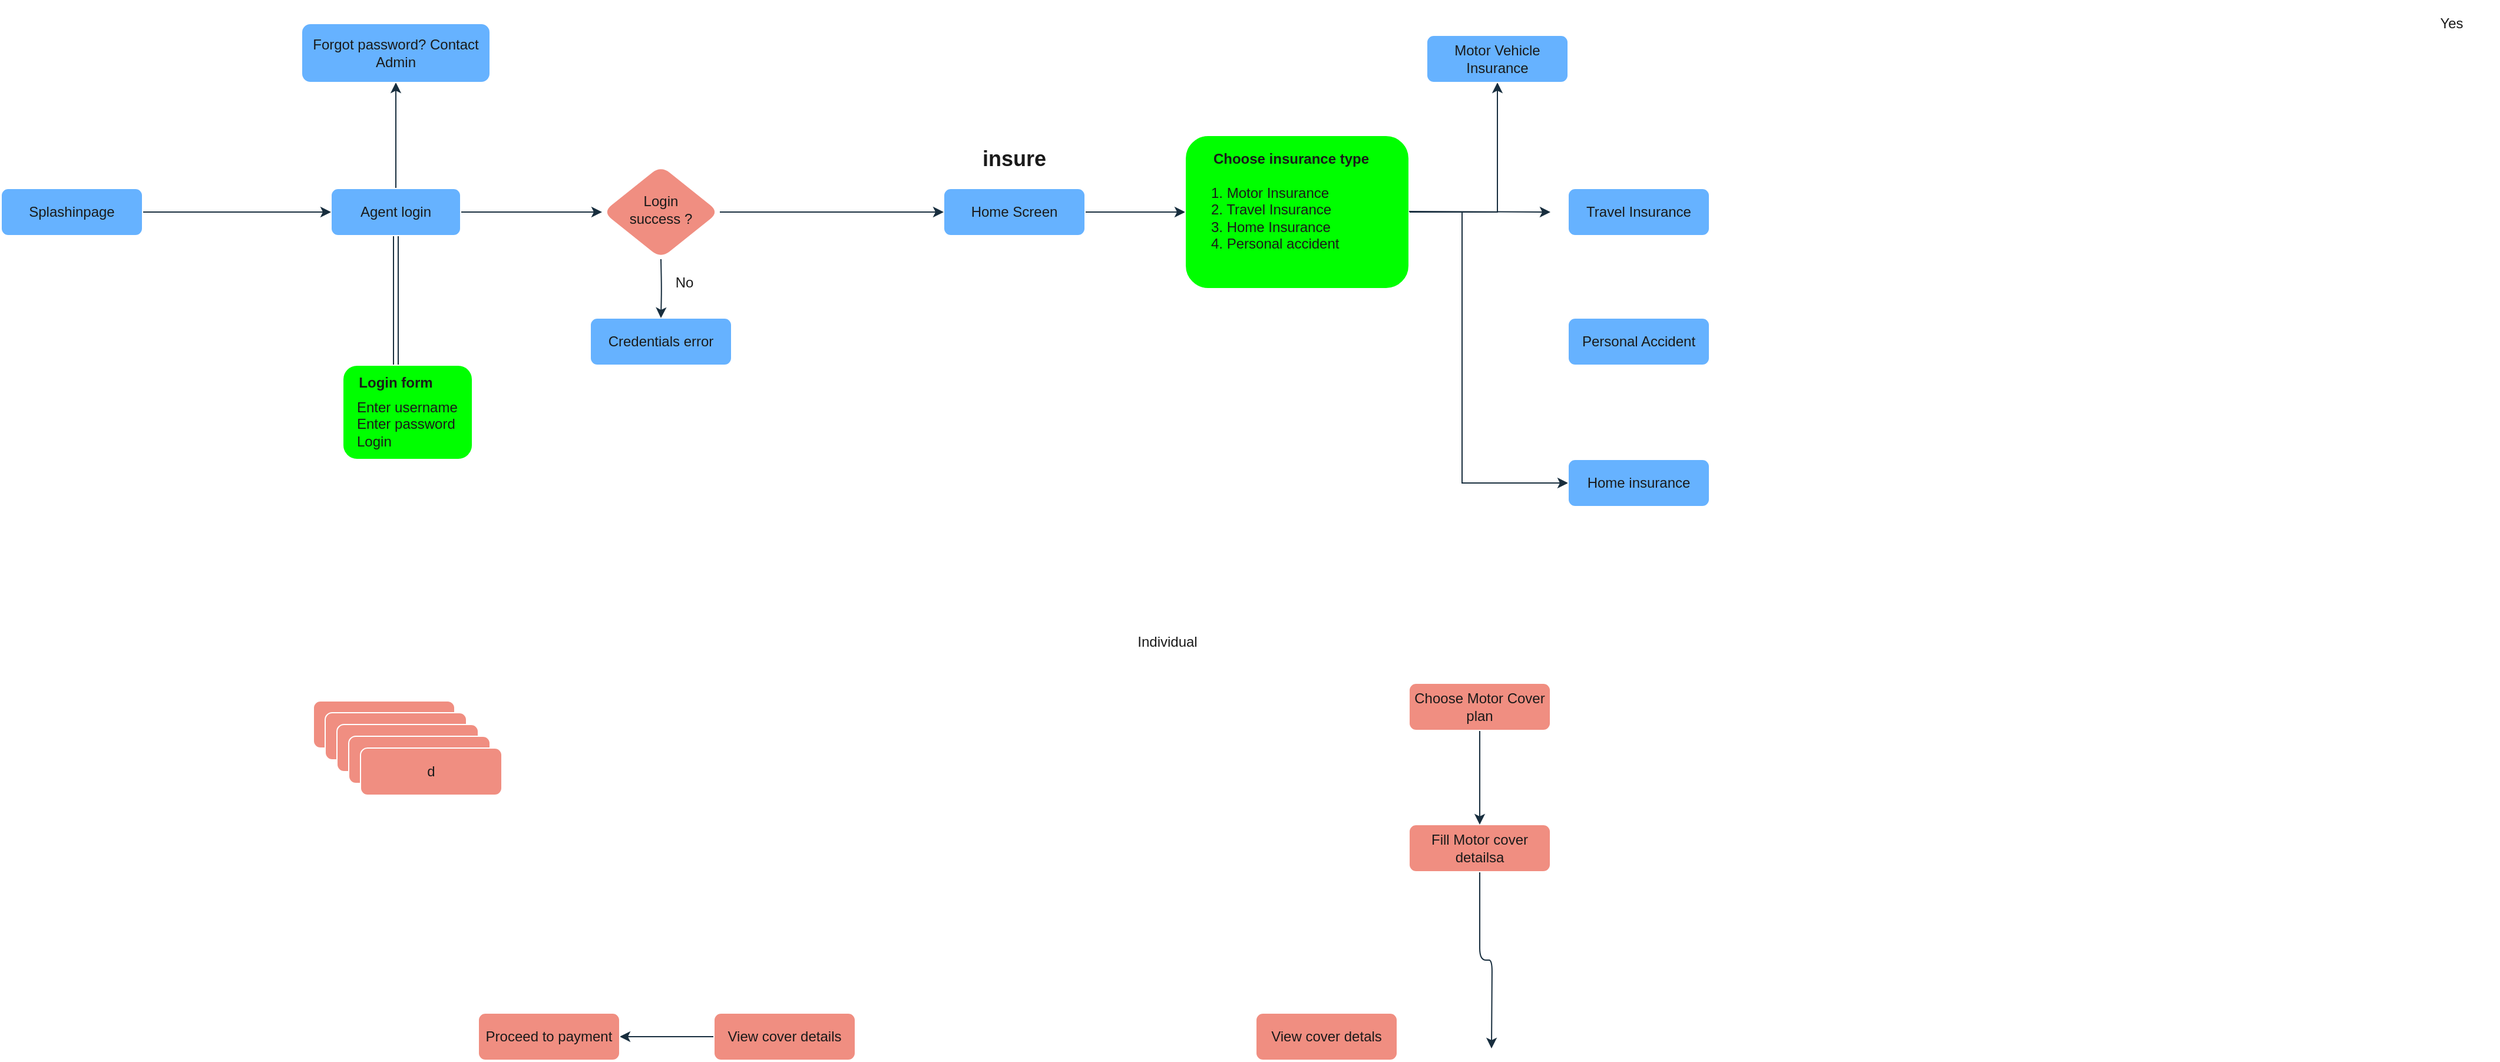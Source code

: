 <mxfile version="21.7.1" type="github">
  <diagram id="C5RBs43oDa-KdzZeNtuy" name="Page-1">
    <mxGraphModel dx="3088" dy="913" grid="1" gridSize="10" guides="1" tooltips="1" connect="1" arrows="1" fold="1" page="1" pageScale="1" pageWidth="827" pageHeight="1169" background="#FFFFFF" math="0" shadow="0">
      <root>
        <mxCell id="WIyWlLk6GJQsqaUBKTNV-0" />
        <mxCell id="WIyWlLk6GJQsqaUBKTNV-1" parent="WIyWlLk6GJQsqaUBKTNV-0" />
        <mxCell id="pf6vQ9Jf3TC-Aerc5y8N-1" value="" style="edgeStyle=orthogonalEdgeStyle;rounded=1;orthogonalLoop=1;jettySize=auto;html=1;entryX=0;entryY=0.5;entryDx=0;entryDy=0;labelBackgroundColor=none;strokeColor=#182E3E;fontColor=default;" edge="1" parent="WIyWlLk6GJQsqaUBKTNV-1" source="WIyWlLk6GJQsqaUBKTNV-3" target="SSCyuXy0SERKJgrXDmF3-12">
          <mxGeometry relative="1" as="geometry">
            <mxPoint x="-1120" y="230" as="targetPoint" />
          </mxGeometry>
        </mxCell>
        <mxCell id="pf6vQ9Jf3TC-Aerc5y8N-24" value="" style="edgeStyle=orthogonalEdgeStyle;rounded=1;orthogonalLoop=1;jettySize=auto;html=1;shape=link;labelBackgroundColor=none;strokeColor=#182E3E;fontColor=default;" edge="1" parent="WIyWlLk6GJQsqaUBKTNV-1" source="WIyWlLk6GJQsqaUBKTNV-3" target="pf6vQ9Jf3TC-Aerc5y8N-20">
          <mxGeometry relative="1" as="geometry" />
        </mxCell>
        <mxCell id="pf6vQ9Jf3TC-Aerc5y8N-27" value="" style="edgeStyle=orthogonalEdgeStyle;rounded=1;orthogonalLoop=1;jettySize=auto;html=1;labelBackgroundColor=none;strokeColor=#182E3E;fontColor=default;" edge="1" parent="WIyWlLk6GJQsqaUBKTNV-1" source="WIyWlLk6GJQsqaUBKTNV-3" target="pf6vQ9Jf3TC-Aerc5y8N-26">
          <mxGeometry relative="1" as="geometry" />
        </mxCell>
        <mxCell id="WIyWlLk6GJQsqaUBKTNV-3" value="Agent login" style="rounded=1;whiteSpace=wrap;html=1;fontSize=12;glass=0;strokeWidth=1;shadow=0;labelBackgroundColor=none;fillColor=#66B2FF;strokeColor=#FFFFFF;fontColor=#1A1A1A;" parent="WIyWlLk6GJQsqaUBKTNV-1" vertex="1">
          <mxGeometry x="-1250" y="210" width="110" height="40" as="geometry" />
        </mxCell>
        <mxCell id="WIyWlLk6GJQsqaUBKTNV-7" value="Credentials error" style="rounded=1;whiteSpace=wrap;html=1;fontSize=12;glass=0;strokeWidth=1;shadow=0;labelBackgroundColor=none;fillColor=#66B2FF;strokeColor=#FFFFFF;fontColor=#1A1A1A;" parent="WIyWlLk6GJQsqaUBKTNV-1" vertex="1">
          <mxGeometry x="-1030" y="320" width="120" height="40" as="geometry" />
        </mxCell>
        <mxCell id="SSCyuXy0SERKJgrXDmF3-26" value="" style="edgeStyle=orthogonalEdgeStyle;rounded=1;orthogonalLoop=1;jettySize=auto;html=1;labelBackgroundColor=none;strokeColor=#182E3E;fontColor=default;" parent="WIyWlLk6GJQsqaUBKTNV-1" source="SSCyuXy0SERKJgrXDmF3-9" target="SSCyuXy0SERKJgrXDmF3-25" edge="1">
          <mxGeometry relative="1" as="geometry" />
        </mxCell>
        <mxCell id="SSCyuXy0SERKJgrXDmF3-9" value="Home Screen" style="rounded=1;whiteSpace=wrap;html=1;fontSize=12;glass=0;strokeWidth=1;shadow=0;labelBackgroundColor=none;fillColor=#66B2FF;strokeColor=#FFFFFF;fontColor=#1A1A1A;" parent="WIyWlLk6GJQsqaUBKTNV-1" vertex="1">
          <mxGeometry x="-730" y="210" width="120" height="40" as="geometry" />
        </mxCell>
        <mxCell id="SSCyuXy0SERKJgrXDmF3-32" value="" style="edgeStyle=orthogonalEdgeStyle;rounded=1;orthogonalLoop=1;jettySize=auto;html=1;labelBackgroundColor=none;strokeColor=#182E3E;fontColor=default;" parent="WIyWlLk6GJQsqaUBKTNV-1" target="WIyWlLk6GJQsqaUBKTNV-7" edge="1">
          <mxGeometry relative="1" as="geometry">
            <mxPoint x="-970" y="270.0" as="sourcePoint" />
          </mxGeometry>
        </mxCell>
        <mxCell id="pf6vQ9Jf3TC-Aerc5y8N-46" value="" style="edgeStyle=orthogonalEdgeStyle;rounded=0;orthogonalLoop=1;jettySize=auto;html=1;strokeColor=#182E3E;fontColor=#1A1A1A;" edge="1" parent="WIyWlLk6GJQsqaUBKTNV-1" source="SSCyuXy0SERKJgrXDmF3-12" target="SSCyuXy0SERKJgrXDmF3-9">
          <mxGeometry relative="1" as="geometry">
            <mxPoint x="-800" y="185" as="targetPoint" />
          </mxGeometry>
        </mxCell>
        <mxCell id="SSCyuXy0SERKJgrXDmF3-12" value="Login&lt;br&gt;success ?" style="rhombus;whiteSpace=wrap;html=1;shadow=0;fontFamily=Helvetica;fontSize=12;align=center;strokeWidth=1;spacing=6;spacingTop=-4;rounded=1;labelBackgroundColor=none;fillColor=#F08E81;strokeColor=#FFFFFF;fontColor=#1A1A1A;" parent="WIyWlLk6GJQsqaUBKTNV-1" vertex="1">
          <mxGeometry x="-1020" y="190" width="100" height="80" as="geometry" />
        </mxCell>
        <mxCell id="SSCyuXy0SERKJgrXDmF3-17" value="Yes" style="text;strokeColor=none;align=center;fillColor=none;html=1;verticalAlign=middle;whiteSpace=wrap;rounded=1;labelBackgroundColor=none;fontColor=#1A1A1A;" parent="WIyWlLk6GJQsqaUBKTNV-1" vertex="1">
          <mxGeometry x="510" y="50" width="80" height="40" as="geometry" />
        </mxCell>
        <mxCell id="pf6vQ9Jf3TC-Aerc5y8N-54" value="" style="edgeStyle=orthogonalEdgeStyle;rounded=0;orthogonalLoop=1;jettySize=auto;html=1;strokeColor=#182E3E;fontColor=#1A1A1A;" edge="1" parent="WIyWlLk6GJQsqaUBKTNV-1" source="SSCyuXy0SERKJgrXDmF3-25" target="SSCyuXy0SERKJgrXDmF3-48">
          <mxGeometry relative="1" as="geometry" />
        </mxCell>
        <mxCell id="pf6vQ9Jf3TC-Aerc5y8N-56" value="" style="edgeStyle=orthogonalEdgeStyle;rounded=0;orthogonalLoop=1;jettySize=auto;html=1;strokeColor=#182E3E;fontColor=#1A1A1A;entryX=0;entryY=0.5;entryDx=0;entryDy=0;" edge="1" parent="WIyWlLk6GJQsqaUBKTNV-1" source="SSCyuXy0SERKJgrXDmF3-25" target="SSCyuXy0SERKJgrXDmF3-50">
          <mxGeometry relative="1" as="geometry">
            <Array as="points">
              <mxPoint x="-290" y="230" />
              <mxPoint x="-290" y="460" />
            </Array>
          </mxGeometry>
        </mxCell>
        <mxCell id="SSCyuXy0SERKJgrXDmF3-25" value="" style="rounded=1;whiteSpace=wrap;html=1;fontSize=12;glass=0;strokeWidth=1;shadow=0;labelBackgroundColor=none;fillColor=#00FF00;strokeColor=#FFFFFF;fontColor=#1A1A1A;" parent="WIyWlLk6GJQsqaUBKTNV-1" vertex="1">
          <mxGeometry x="-525" y="165" width="190" height="130" as="geometry" />
        </mxCell>
        <mxCell id="SSCyuXy0SERKJgrXDmF3-33" value="No" style="text;strokeColor=none;align=center;fillColor=none;html=1;verticalAlign=middle;whiteSpace=wrap;rounded=1;labelBackgroundColor=none;fontColor=#1A1A1A;" parent="WIyWlLk6GJQsqaUBKTNV-1" vertex="1">
          <mxGeometry x="-990" y="270" width="80" height="40" as="geometry" />
        </mxCell>
        <mxCell id="SSCyuXy0SERKJgrXDmF3-65" value="" style="edgeStyle=orthogonalEdgeStyle;rounded=1;orthogonalLoop=1;jettySize=auto;html=1;labelBackgroundColor=none;strokeColor=#182E3E;fontColor=default;" parent="WIyWlLk6GJQsqaUBKTNV-1" source="SSCyuXy0SERKJgrXDmF3-35" target="SSCyuXy0SERKJgrXDmF3-39" edge="1">
          <mxGeometry relative="1" as="geometry" />
        </mxCell>
        <mxCell id="SSCyuXy0SERKJgrXDmF3-35" value="View cover details" style="rounded=1;whiteSpace=wrap;html=1;fontSize=12;glass=0;strokeWidth=1;shadow=0;labelBackgroundColor=none;fillColor=#F08E81;strokeColor=#FFFFFF;fontColor=#1A1A1A;" parent="WIyWlLk6GJQsqaUBKTNV-1" vertex="1">
          <mxGeometry x="-925" y="910" width="120" height="40" as="geometry" />
        </mxCell>
        <mxCell id="SSCyuXy0SERKJgrXDmF3-39" value="Proceed to payment" style="rounded=1;whiteSpace=wrap;html=1;fontSize=12;glass=0;strokeWidth=1;shadow=0;labelBackgroundColor=none;fillColor=#F08E81;strokeColor=#FFFFFF;fontColor=#1A1A1A;" parent="WIyWlLk6GJQsqaUBKTNV-1" vertex="1">
          <mxGeometry x="-1125" y="910" width="120" height="40" as="geometry" />
        </mxCell>
        <mxCell id="SSCyuXy0SERKJgrXDmF3-40" value="d" style="rounded=1;whiteSpace=wrap;html=1;fontSize=12;glass=0;strokeWidth=1;shadow=0;labelBackgroundColor=none;fillColor=#F08E81;strokeColor=#FFFFFF;fontColor=#1A1A1A;" parent="WIyWlLk6GJQsqaUBKTNV-1" vertex="1">
          <mxGeometry x="-1265" y="645" width="120" height="40" as="geometry" />
        </mxCell>
        <mxCell id="SSCyuXy0SERKJgrXDmF3-45" value="View cover detals" style="rounded=1;whiteSpace=wrap;html=1;fontSize=12;glass=0;strokeWidth=1;shadow=0;labelBackgroundColor=none;fillColor=#F08E81;strokeColor=#FFFFFF;fontColor=#1A1A1A;" parent="WIyWlLk6GJQsqaUBKTNV-1" vertex="1">
          <mxGeometry x="-465" y="910" width="120" height="40" as="geometry" />
        </mxCell>
        <mxCell id="SSCyuXy0SERKJgrXDmF3-68" value="" style="edgeStyle=orthogonalEdgeStyle;rounded=1;orthogonalLoop=1;jettySize=auto;html=1;labelBackgroundColor=none;strokeColor=#182E3E;fontColor=default;" parent="WIyWlLk6GJQsqaUBKTNV-1" source="SSCyuXy0SERKJgrXDmF3-46" edge="1">
          <mxGeometry relative="1" as="geometry">
            <mxPoint x="-265" y="940" as="targetPoint" />
          </mxGeometry>
        </mxCell>
        <mxCell id="SSCyuXy0SERKJgrXDmF3-46" value="Fill Motor cover detailsa" style="rounded=1;whiteSpace=wrap;html=1;fontSize=12;glass=0;strokeWidth=1;shadow=0;labelBackgroundColor=none;fillColor=#F08E81;strokeColor=#FFFFFF;fontColor=#1A1A1A;" parent="WIyWlLk6GJQsqaUBKTNV-1" vertex="1">
          <mxGeometry x="-335" y="750" width="120" height="40" as="geometry" />
        </mxCell>
        <mxCell id="SSCyuXy0SERKJgrXDmF3-67" value="" style="edgeStyle=orthogonalEdgeStyle;rounded=1;orthogonalLoop=1;jettySize=auto;html=1;labelBackgroundColor=none;strokeColor=#182E3E;fontColor=default;" parent="WIyWlLk6GJQsqaUBKTNV-1" source="SSCyuXy0SERKJgrXDmF3-47" target="SSCyuXy0SERKJgrXDmF3-46" edge="1">
          <mxGeometry relative="1" as="geometry" />
        </mxCell>
        <mxCell id="SSCyuXy0SERKJgrXDmF3-47" value="Choose Motor Cover plan" style="rounded=1;whiteSpace=wrap;html=1;fontSize=12;glass=0;strokeWidth=1;shadow=0;labelBackgroundColor=none;fillColor=#F08E81;strokeColor=#FFFFFF;fontColor=#1A1A1A;" parent="WIyWlLk6GJQsqaUBKTNV-1" vertex="1">
          <mxGeometry x="-335" y="630" width="120" height="40" as="geometry" />
        </mxCell>
        <mxCell id="SSCyuXy0SERKJgrXDmF3-48" value="Motor Vehicle Insurance" style="rounded=1;whiteSpace=wrap;html=1;fontSize=12;glass=0;strokeWidth=1;shadow=0;labelBackgroundColor=none;fillColor=#66B2FF;strokeColor=#FFFFFF;fontColor=#1A1A1A;" parent="WIyWlLk6GJQsqaUBKTNV-1" vertex="1">
          <mxGeometry x="-320" y="80" width="120" height="40" as="geometry" />
        </mxCell>
        <mxCell id="SSCyuXy0SERKJgrXDmF3-49" value="Travel Insurance" style="rounded=1;whiteSpace=wrap;html=1;fontSize=12;glass=0;strokeWidth=1;shadow=0;labelBackgroundColor=none;fillColor=#66B2FF;strokeColor=#FFFFFF;fontColor=#1A1A1A;" parent="WIyWlLk6GJQsqaUBKTNV-1" vertex="1">
          <mxGeometry x="-200" y="210" width="120" height="40" as="geometry" />
        </mxCell>
        <mxCell id="SSCyuXy0SERKJgrXDmF3-50" value="Home insurance" style="rounded=1;whiteSpace=wrap;html=1;fontSize=12;glass=0;strokeWidth=1;shadow=0;labelBackgroundColor=none;fillColor=#66B2FF;strokeColor=#FFFFFF;fontColor=#1A1A1A;" parent="WIyWlLk6GJQsqaUBKTNV-1" vertex="1">
          <mxGeometry x="-200" y="440" width="120" height="40" as="geometry" />
        </mxCell>
        <mxCell id="SSCyuXy0SERKJgrXDmF3-61" value="Individual" style="text;strokeColor=none;align=center;fillColor=none;html=1;verticalAlign=middle;whiteSpace=wrap;rounded=1;labelBackgroundColor=none;fontColor=#1A1A1A;" parent="WIyWlLk6GJQsqaUBKTNV-1" vertex="1">
          <mxGeometry x="-570" y="580" width="60" height="30" as="geometry" />
        </mxCell>
        <mxCell id="pf6vQ9Jf3TC-Aerc5y8N-2" value="d" style="rounded=1;whiteSpace=wrap;html=1;fontSize=12;glass=0;strokeWidth=1;shadow=0;labelBackgroundColor=none;fillColor=#F08E81;strokeColor=#FFFFFF;fontColor=#1A1A1A;" vertex="1" parent="WIyWlLk6GJQsqaUBKTNV-1">
          <mxGeometry x="-1255" y="655" width="120" height="40" as="geometry" />
        </mxCell>
        <mxCell id="pf6vQ9Jf3TC-Aerc5y8N-3" value="d" style="rounded=1;whiteSpace=wrap;html=1;fontSize=12;glass=0;strokeWidth=1;shadow=0;labelBackgroundColor=none;fillColor=#F08E81;strokeColor=#FFFFFF;fontColor=#1A1A1A;" vertex="1" parent="WIyWlLk6GJQsqaUBKTNV-1">
          <mxGeometry x="-1245" y="665" width="120" height="40" as="geometry" />
        </mxCell>
        <mxCell id="pf6vQ9Jf3TC-Aerc5y8N-4" value="d" style="rounded=1;whiteSpace=wrap;html=1;fontSize=12;glass=0;strokeWidth=1;shadow=0;labelBackgroundColor=none;fillColor=#F08E81;strokeColor=#FFFFFF;fontColor=#1A1A1A;" vertex="1" parent="WIyWlLk6GJQsqaUBKTNV-1">
          <mxGeometry x="-1235" y="675" width="120" height="40" as="geometry" />
        </mxCell>
        <mxCell id="pf6vQ9Jf3TC-Aerc5y8N-5" value="d" style="rounded=1;whiteSpace=wrap;html=1;fontSize=12;glass=0;strokeWidth=1;shadow=0;labelBackgroundColor=none;fillColor=#F08E81;strokeColor=#FFFFFF;fontColor=#1A1A1A;" vertex="1" parent="WIyWlLk6GJQsqaUBKTNV-1">
          <mxGeometry x="-1225" y="685" width="120" height="40" as="geometry" />
        </mxCell>
        <mxCell id="pf6vQ9Jf3TC-Aerc5y8N-6" value="" style="rounded=1;whiteSpace=wrap;html=1;fontSize=12;glass=0;strokeWidth=1;shadow=0;labelBackgroundColor=none;fillColor=#00FF00;strokeColor=#FFFFFF;fontColor=#1A1A1A;" vertex="1" parent="WIyWlLk6GJQsqaUBKTNV-1">
          <mxGeometry x="-1240" y="360" width="110" height="80" as="geometry" />
        </mxCell>
        <mxCell id="pf6vQ9Jf3TC-Aerc5y8N-9" value="" style="edgeStyle=orthogonalEdgeStyle;rounded=1;orthogonalLoop=1;jettySize=auto;html=1;labelBackgroundColor=none;strokeColor=#182E3E;fontColor=default;" edge="1" parent="WIyWlLk6GJQsqaUBKTNV-1" source="pf6vQ9Jf3TC-Aerc5y8N-7" target="WIyWlLk6GJQsqaUBKTNV-3">
          <mxGeometry relative="1" as="geometry" />
        </mxCell>
        <mxCell id="pf6vQ9Jf3TC-Aerc5y8N-7" value="Splashinpage" style="rounded=1;whiteSpace=wrap;html=1;fontSize=12;glass=0;strokeWidth=1;shadow=0;fillColor=#66B2FF;labelBackgroundColor=none;strokeColor=#FFFFFF;fontColor=#1A1A1A;" vertex="1" parent="WIyWlLk6GJQsqaUBKTNV-1">
          <mxGeometry x="-1530" y="210" width="120" height="40" as="geometry" />
        </mxCell>
        <mxCell id="pf6vQ9Jf3TC-Aerc5y8N-16" value="&lt;div&gt;Enter username&lt;/div&gt;&lt;div&gt;Enter password&lt;/div&gt;&lt;div&gt;Login&lt;br&gt; &lt;/div&gt;" style="text;strokeColor=none;align=left;fillColor=none;html=1;verticalAlign=middle;whiteSpace=wrap;rounded=1;labelBackgroundColor=none;fontColor=#1A1A1A;" vertex="1" parent="WIyWlLk6GJQsqaUBKTNV-1">
          <mxGeometry x="-1230" y="385" width="120" height="50" as="geometry" />
        </mxCell>
        <mxCell id="pf6vQ9Jf3TC-Aerc5y8N-20" value="&lt;b&gt;Login form&lt;/b&gt;" style="text;strokeColor=none;align=center;fillColor=none;html=1;verticalAlign=middle;whiteSpace=wrap;rounded=1;labelBackgroundColor=none;fontColor=#1A1A1A;" vertex="1" parent="WIyWlLk6GJQsqaUBKTNV-1">
          <mxGeometry x="-1230" y="360" width="70" height="30" as="geometry" />
        </mxCell>
        <mxCell id="pf6vQ9Jf3TC-Aerc5y8N-26" value="Forgot password? Contact Admin" style="whiteSpace=wrap;html=1;rounded=1;glass=0;strokeWidth=1;shadow=0;labelBackgroundColor=none;fillColor=#66B2FF;strokeColor=#FFFFFF;fontColor=#1A1A1A;" vertex="1" parent="WIyWlLk6GJQsqaUBKTNV-1">
          <mxGeometry x="-1275" y="70" width="160" height="50" as="geometry" />
        </mxCell>
        <mxCell id="pf6vQ9Jf3TC-Aerc5y8N-34" value="&lt;b&gt;&lt;font style=&quot;font-size: 18px;&quot;&gt;insure&lt;/font&gt;&lt;/b&gt;" style="text;strokeColor=none;align=center;fillColor=none;html=1;verticalAlign=middle;whiteSpace=wrap;rounded=1;labelBackgroundColor=none;fontColor=#1A1A1A;" vertex="1" parent="WIyWlLk6GJQsqaUBKTNV-1">
          <mxGeometry x="-700" y="170" width="60" height="30" as="geometry" />
        </mxCell>
        <mxCell id="pf6vQ9Jf3TC-Aerc5y8N-35" value="&lt;b&gt;Choose insurance type&lt;br&gt;&lt;/b&gt;" style="text;strokeColor=none;align=center;fillColor=none;html=1;verticalAlign=middle;whiteSpace=wrap;rounded=1;labelBackgroundColor=none;fontColor=#1A1A1A;" vertex="1" parent="WIyWlLk6GJQsqaUBKTNV-1">
          <mxGeometry x="-505" y="170" width="140" height="30" as="geometry" />
        </mxCell>
        <mxCell id="pf6vQ9Jf3TC-Aerc5y8N-36" value="&lt;div&gt;1. Motor Insurance&lt;br&gt;&lt;/div&gt;&lt;div&gt;2. Travel Insurance&lt;br&gt;&lt;/div&gt;&lt;div&gt;3. Home Insurance&lt;/div&gt;&lt;div&gt;4. Personal accident&lt;br&gt; &lt;/div&gt;" style="text;strokeColor=none;align=left;fillColor=none;html=1;verticalAlign=middle;whiteSpace=wrap;rounded=1;labelBackgroundColor=none;fontColor=#1A1A1A;" vertex="1" parent="WIyWlLk6GJQsqaUBKTNV-1">
          <mxGeometry x="-505" y="210" width="120" height="50" as="geometry" />
        </mxCell>
        <mxCell id="pf6vQ9Jf3TC-Aerc5y8N-45" value="Personal Accident" style="rounded=1;whiteSpace=wrap;html=1;fontSize=12;glass=0;strokeWidth=1;shadow=0;labelBackgroundColor=none;fillColor=#66B2FF;strokeColor=#FFFFFF;fontColor=#1A1A1A;" vertex="1" parent="WIyWlLk6GJQsqaUBKTNV-1">
          <mxGeometry x="-200" y="320" width="120" height="40" as="geometry" />
        </mxCell>
        <mxCell id="pf6vQ9Jf3TC-Aerc5y8N-51" value="" style="endArrow=classic;html=1;rounded=0;strokeColor=#182E3E;fontColor=#1A1A1A;" edge="1" parent="WIyWlLk6GJQsqaUBKTNV-1">
          <mxGeometry width="50" height="50" relative="1" as="geometry">
            <mxPoint x="-335" y="229.5" as="sourcePoint" />
            <mxPoint x="-215" y="230" as="targetPoint" />
          </mxGeometry>
        </mxCell>
      </root>
    </mxGraphModel>
  </diagram>
</mxfile>
